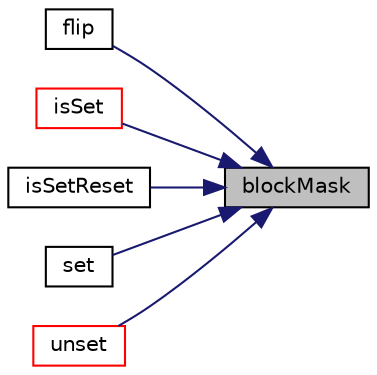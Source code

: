 digraph "blockMask"
{
 // LATEX_PDF_SIZE
  edge [fontname="Helvetica",fontsize="10",labelfontname="Helvetica",labelfontsize="10"];
  node [fontname="Helvetica",fontsize="10",shape=record];
  rankdir="RL";
  Node1 [label="blockMask",height=0.2,width=0.4,color="black", fillcolor="grey75", style="filled", fontcolor="black",tooltip=" "];
  Node1 -> Node2 [dir="back",color="midnightblue",fontsize="10",style="solid",fontname="Helvetica"];
  Node2 [label="flip",height=0.2,width=0.4,color="black", fillcolor="white", style="filled",URL="$classpFlow_1_1bitsetHD.html#a74a8cd0990eeea3de23632bb76da49dd",tooltip=" "];
  Node1 -> Node3 [dir="back",color="midnightblue",fontsize="10",style="solid",fontname="Helvetica"];
  Node3 [label="isSet",height=0.2,width=0.4,color="red", fillcolor="white", style="filled",URL="$classpFlow_1_1bitsetHD.html#af15ab299f1b6ce01d415cd9e3ad90d18",tooltip=" "];
  Node1 -> Node5 [dir="back",color="midnightblue",fontsize="10",style="solid",fontname="Helvetica"];
  Node5 [label="isSetReset",height=0.2,width=0.4,color="black", fillcolor="white", style="filled",URL="$classpFlow_1_1bitsetHD.html#ab6b736b307b35826adc6c1cb86dbb0ce",tooltip=" "];
  Node1 -> Node6 [dir="back",color="midnightblue",fontsize="10",style="solid",fontname="Helvetica"];
  Node6 [label="set",height=0.2,width=0.4,color="black", fillcolor="white", style="filled",URL="$classpFlow_1_1bitsetHD.html#a66807f930d9a491277e464bfa1cb58a0",tooltip=" "];
  Node1 -> Node7 [dir="back",color="midnightblue",fontsize="10",style="solid",fontname="Helvetica"];
  Node7 [label="unset",height=0.2,width=0.4,color="red", fillcolor="white", style="filled",URL="$classpFlow_1_1bitsetHD.html#a2904c29a18e6d441ddf3f1a3eed7595b",tooltip=" "];
}
